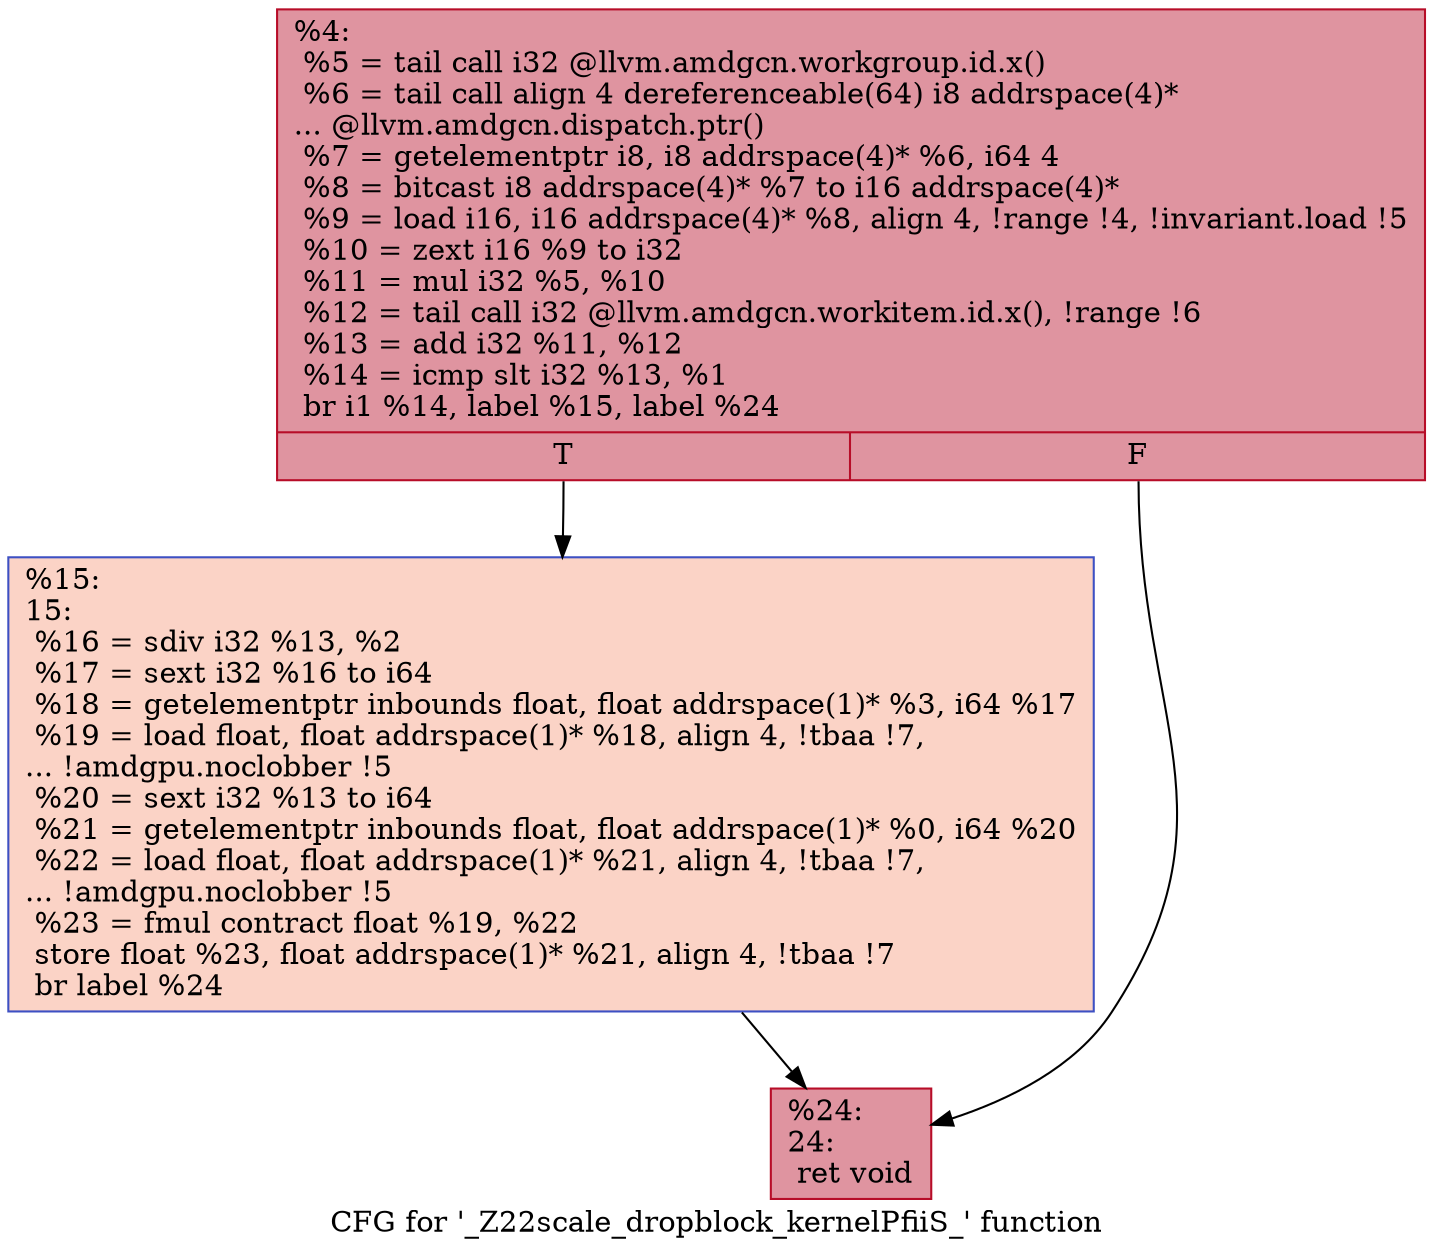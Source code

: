 digraph "CFG for '_Z22scale_dropblock_kernelPfiiS_' function" {
	label="CFG for '_Z22scale_dropblock_kernelPfiiS_' function";

	Node0x5f960c0 [shape=record,color="#b70d28ff", style=filled, fillcolor="#b70d2870",label="{%4:\l  %5 = tail call i32 @llvm.amdgcn.workgroup.id.x()\l  %6 = tail call align 4 dereferenceable(64) i8 addrspace(4)*\l... @llvm.amdgcn.dispatch.ptr()\l  %7 = getelementptr i8, i8 addrspace(4)* %6, i64 4\l  %8 = bitcast i8 addrspace(4)* %7 to i16 addrspace(4)*\l  %9 = load i16, i16 addrspace(4)* %8, align 4, !range !4, !invariant.load !5\l  %10 = zext i16 %9 to i32\l  %11 = mul i32 %5, %10\l  %12 = tail call i32 @llvm.amdgcn.workitem.id.x(), !range !6\l  %13 = add i32 %11, %12\l  %14 = icmp slt i32 %13, %1\l  br i1 %14, label %15, label %24\l|{<s0>T|<s1>F}}"];
	Node0x5f960c0:s0 -> Node0x5f98010;
	Node0x5f960c0:s1 -> Node0x5f980a0;
	Node0x5f98010 [shape=record,color="#3d50c3ff", style=filled, fillcolor="#f59c7d70",label="{%15:\l15:                                               \l  %16 = sdiv i32 %13, %2\l  %17 = sext i32 %16 to i64\l  %18 = getelementptr inbounds float, float addrspace(1)* %3, i64 %17\l  %19 = load float, float addrspace(1)* %18, align 4, !tbaa !7,\l... !amdgpu.noclobber !5\l  %20 = sext i32 %13 to i64\l  %21 = getelementptr inbounds float, float addrspace(1)* %0, i64 %20\l  %22 = load float, float addrspace(1)* %21, align 4, !tbaa !7,\l... !amdgpu.noclobber !5\l  %23 = fmul contract float %19, %22\l  store float %23, float addrspace(1)* %21, align 4, !tbaa !7\l  br label %24\l}"];
	Node0x5f98010 -> Node0x5f980a0;
	Node0x5f980a0 [shape=record,color="#b70d28ff", style=filled, fillcolor="#b70d2870",label="{%24:\l24:                                               \l  ret void\l}"];
}
